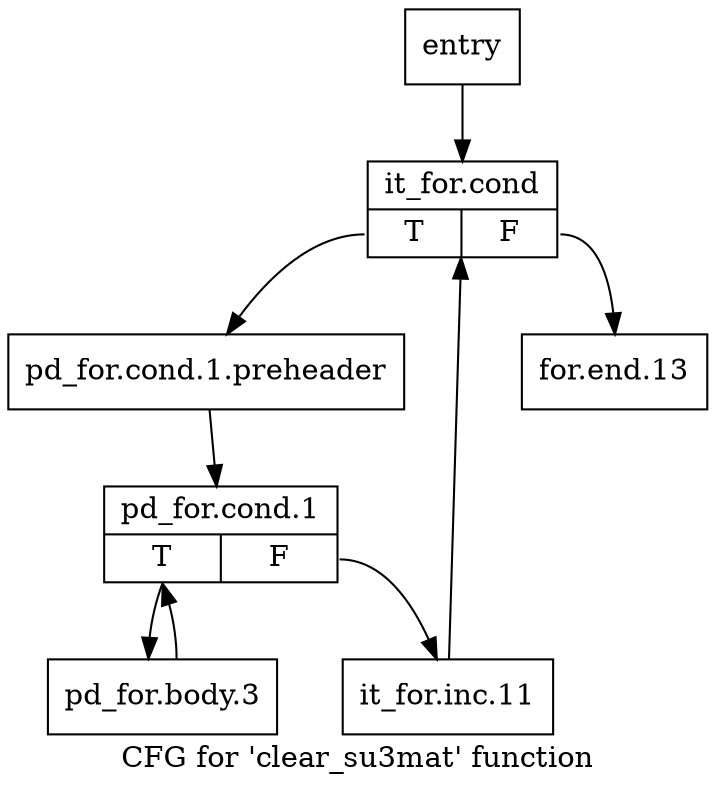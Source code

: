 digraph "CFG for 'clear_su3mat' function" {
	label="CFG for 'clear_su3mat' function";

	Node0x18505e0 [shape=record,label="{entry}"];
	Node0x18505e0 -> Node0x1850630;
	Node0x1850630 [shape=record,label="{it_for.cond|{<s0>T|<s1>F}}"];
	Node0x1850630:s0 -> Node0x1850680;
	Node0x1850630:s1 -> Node0x18507c0;
	Node0x1850680 [shape=record,label="{pd_for.cond.1.preheader}"];
	Node0x1850680 -> Node0x18506d0;
	Node0x18506d0 [shape=record,label="{pd_for.cond.1|{<s0>T|<s1>F}}"];
	Node0x18506d0:s0 -> Node0x1850720;
	Node0x18506d0:s1 -> Node0x1850770;
	Node0x1850720 [shape=record,label="{pd_for.body.3}"];
	Node0x1850720 -> Node0x18506d0;
	Node0x1850770 [shape=record,label="{it_for.inc.11}"];
	Node0x1850770 -> Node0x1850630;
	Node0x18507c0 [shape=record,label="{for.end.13}"];
}
